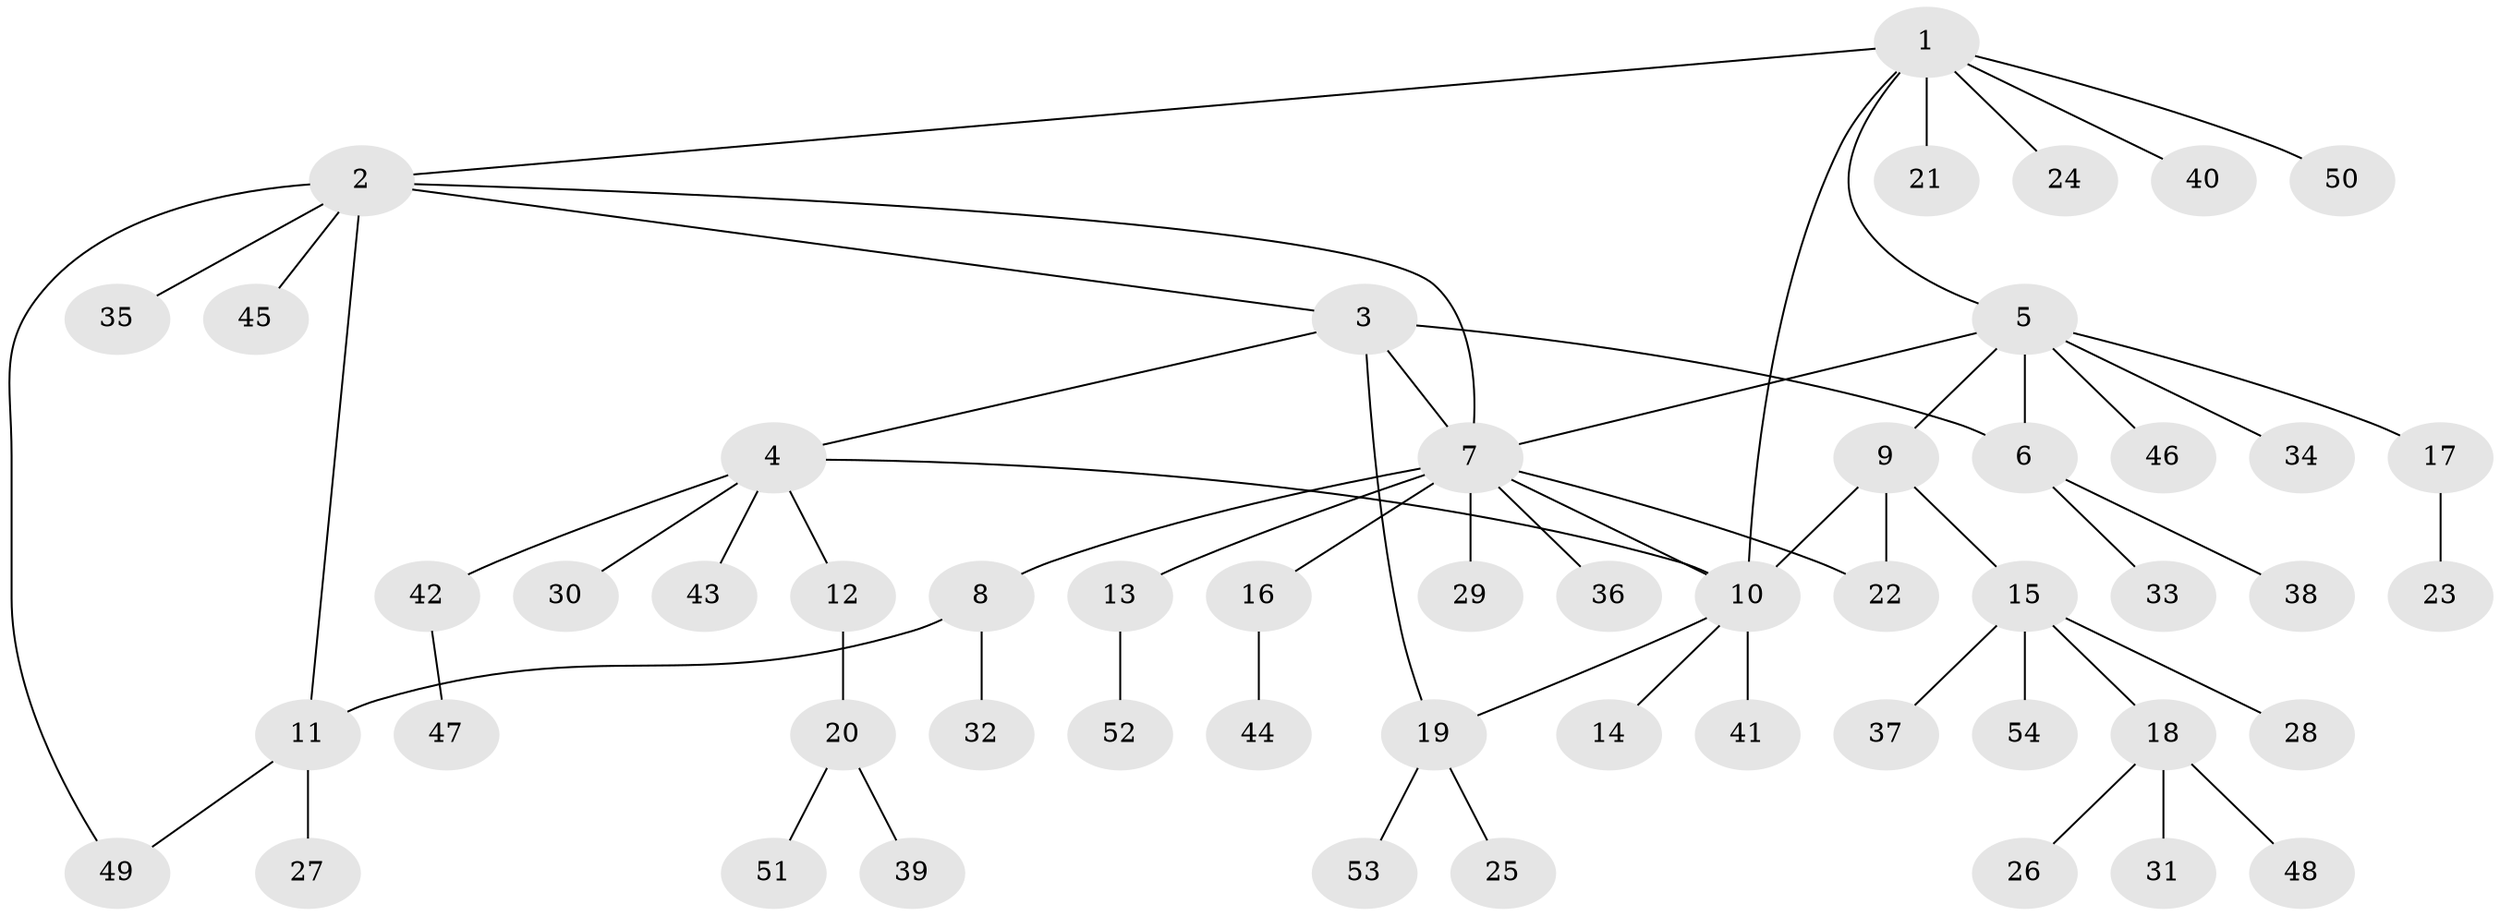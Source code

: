 // coarse degree distribution, {5: 0.037037037037037035, 7: 0.037037037037037035, 17: 0.037037037037037035, 1: 0.7777777777777778, 2: 0.1111111111111111}
// Generated by graph-tools (version 1.1) at 2025/57/03/04/25 21:57:19]
// undirected, 54 vertices, 63 edges
graph export_dot {
graph [start="1"]
  node [color=gray90,style=filled];
  1;
  2;
  3;
  4;
  5;
  6;
  7;
  8;
  9;
  10;
  11;
  12;
  13;
  14;
  15;
  16;
  17;
  18;
  19;
  20;
  21;
  22;
  23;
  24;
  25;
  26;
  27;
  28;
  29;
  30;
  31;
  32;
  33;
  34;
  35;
  36;
  37;
  38;
  39;
  40;
  41;
  42;
  43;
  44;
  45;
  46;
  47;
  48;
  49;
  50;
  51;
  52;
  53;
  54;
  1 -- 2;
  1 -- 5;
  1 -- 10;
  1 -- 21;
  1 -- 24;
  1 -- 40;
  1 -- 50;
  2 -- 3;
  2 -- 7;
  2 -- 11;
  2 -- 35;
  2 -- 45;
  2 -- 49;
  3 -- 4;
  3 -- 6;
  3 -- 7;
  3 -- 19;
  4 -- 10;
  4 -- 12;
  4 -- 30;
  4 -- 42;
  4 -- 43;
  5 -- 6;
  5 -- 7;
  5 -- 9;
  5 -- 17;
  5 -- 34;
  5 -- 46;
  6 -- 33;
  6 -- 38;
  7 -- 8;
  7 -- 10;
  7 -- 13;
  7 -- 16;
  7 -- 22;
  7 -- 29;
  7 -- 36;
  8 -- 11;
  8 -- 32;
  9 -- 10;
  9 -- 15;
  9 -- 22;
  10 -- 14;
  10 -- 19;
  10 -- 41;
  11 -- 27;
  11 -- 49;
  12 -- 20;
  13 -- 52;
  15 -- 18;
  15 -- 28;
  15 -- 37;
  15 -- 54;
  16 -- 44;
  17 -- 23;
  18 -- 26;
  18 -- 31;
  18 -- 48;
  19 -- 25;
  19 -- 53;
  20 -- 39;
  20 -- 51;
  42 -- 47;
}
